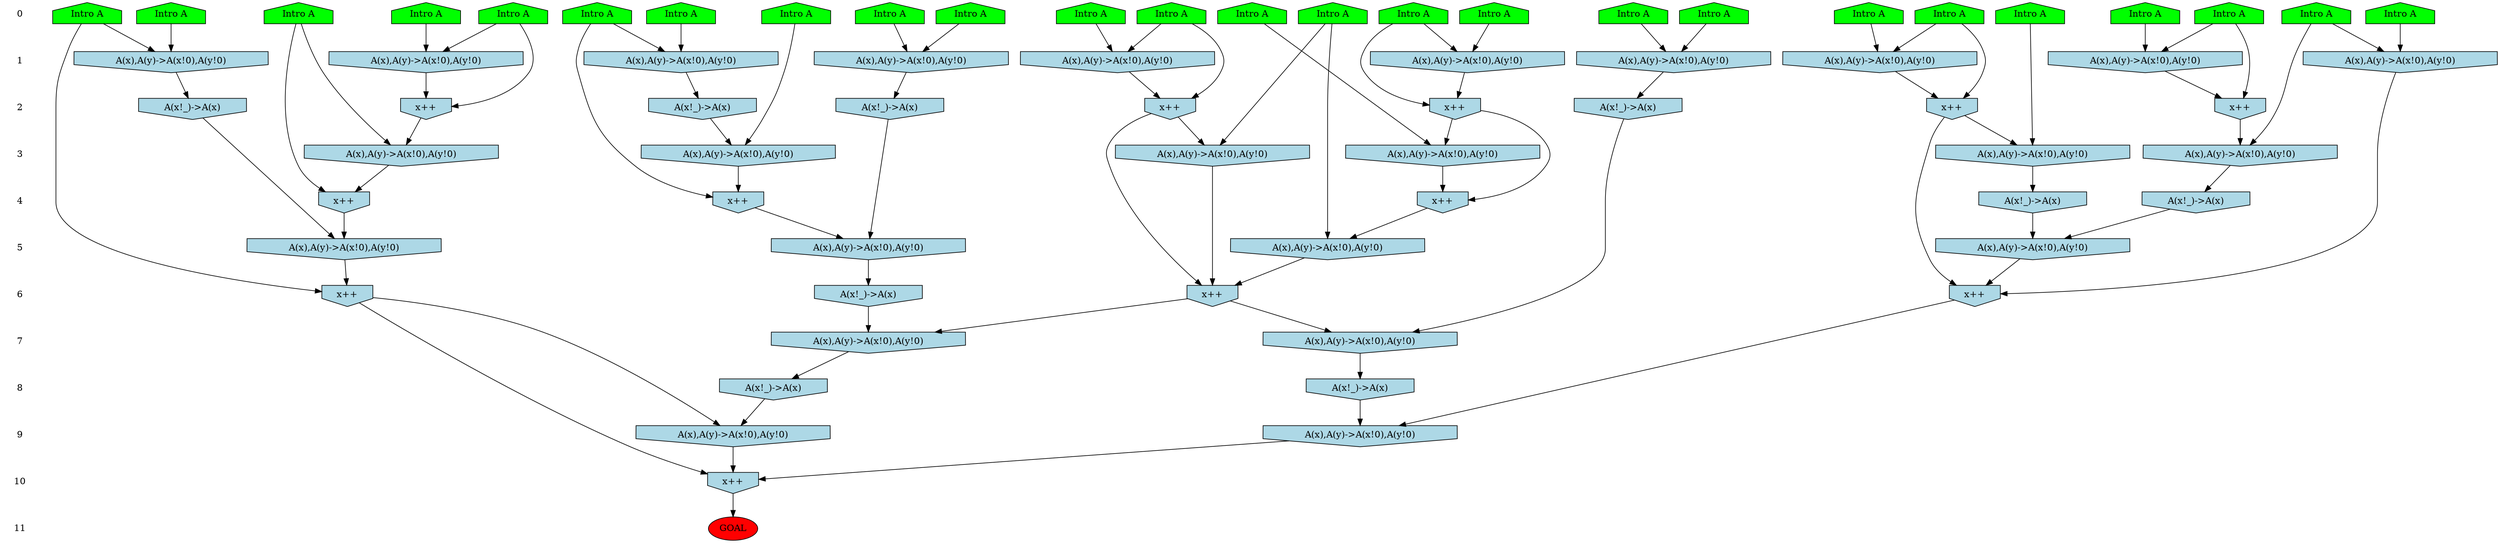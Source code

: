 /* Compression of 1 causal flows obtained in average at 2.596861E+00 t.u */
/* Compressed causal flows were: [796] */
digraph G{
 ranksep=.5 ; 
{ rank = same ; "0" [shape=plaintext] ; node_1 [label ="Intro A", shape=house, style=filled, fillcolor=green] ;
node_2 [label ="Intro A", shape=house, style=filled, fillcolor=green] ;
node_3 [label ="Intro A", shape=house, style=filled, fillcolor=green] ;
node_4 [label ="Intro A", shape=house, style=filled, fillcolor=green] ;
node_5 [label ="Intro A", shape=house, style=filled, fillcolor=green] ;
node_6 [label ="Intro A", shape=house, style=filled, fillcolor=green] ;
node_7 [label ="Intro A", shape=house, style=filled, fillcolor=green] ;
node_8 [label ="Intro A", shape=house, style=filled, fillcolor=green] ;
node_9 [label ="Intro A", shape=house, style=filled, fillcolor=green] ;
node_10 [label ="Intro A", shape=house, style=filled, fillcolor=green] ;
node_11 [label ="Intro A", shape=house, style=filled, fillcolor=green] ;
node_12 [label ="Intro A", shape=house, style=filled, fillcolor=green] ;
node_13 [label ="Intro A", shape=house, style=filled, fillcolor=green] ;
node_14 [label ="Intro A", shape=house, style=filled, fillcolor=green] ;
node_15 [label ="Intro A", shape=house, style=filled, fillcolor=green] ;
node_16 [label ="Intro A", shape=house, style=filled, fillcolor=green] ;
node_17 [label ="Intro A", shape=house, style=filled, fillcolor=green] ;
node_18 [label ="Intro A", shape=house, style=filled, fillcolor=green] ;
node_19 [label ="Intro A", shape=house, style=filled, fillcolor=green] ;
node_20 [label ="Intro A", shape=house, style=filled, fillcolor=green] ;
node_21 [label ="Intro A", shape=house, style=filled, fillcolor=green] ;
node_22 [label ="Intro A", shape=house, style=filled, fillcolor=green] ;
node_23 [label ="Intro A", shape=house, style=filled, fillcolor=green] ;
node_24 [label ="Intro A", shape=house, style=filled, fillcolor=green] ;
node_25 [label ="Intro A", shape=house, style=filled, fillcolor=green] ;
}
{ rank = same ; "1" [shape=plaintext] ; node_26 [label="A(x),A(y)->A(x!0),A(y!0)", shape=invhouse, style=filled, fillcolor = lightblue] ;
node_27 [label="A(x),A(y)->A(x!0),A(y!0)", shape=invhouse, style=filled, fillcolor = lightblue] ;
node_28 [label="A(x),A(y)->A(x!0),A(y!0)", shape=invhouse, style=filled, fillcolor = lightblue] ;
node_32 [label="A(x),A(y)->A(x!0),A(y!0)", shape=invhouse, style=filled, fillcolor = lightblue] ;
node_34 [label="A(x),A(y)->A(x!0),A(y!0)", shape=invhouse, style=filled, fillcolor = lightblue] ;
node_37 [label="A(x),A(y)->A(x!0),A(y!0)", shape=invhouse, style=filled, fillcolor = lightblue] ;
node_41 [label="A(x),A(y)->A(x!0),A(y!0)", shape=invhouse, style=filled, fillcolor = lightblue] ;
node_44 [label="A(x),A(y)->A(x!0),A(y!0)", shape=invhouse, style=filled, fillcolor = lightblue] ;
node_47 [label="A(x),A(y)->A(x!0),A(y!0)", shape=invhouse, style=filled, fillcolor = lightblue] ;
node_49 [label="A(x),A(y)->A(x!0),A(y!0)", shape=invhouse, style=filled, fillcolor = lightblue] ;
}
{ rank = same ; "2" [shape=plaintext] ; node_29 [label="A(x!_)->A(x)", shape=invhouse, style=filled, fillcolor = lightblue] ;
node_30 [label="x++", shape=invhouse, style=filled, fillcolor = lightblue] ;
node_33 [label="x++", shape=invhouse, style=filled, fillcolor = lightblue] ;
node_35 [label="A(x!_)->A(x)", shape=invhouse, style=filled, fillcolor = lightblue] ;
node_39 [label="A(x!_)->A(x)", shape=invhouse, style=filled, fillcolor = lightblue] ;
node_40 [label="x++", shape=invhouse, style=filled, fillcolor = lightblue] ;
node_42 [label="x++", shape=invhouse, style=filled, fillcolor = lightblue] ;
node_51 [label="x++", shape=invhouse, style=filled, fillcolor = lightblue] ;
node_58 [label="A(x!_)->A(x)", shape=invhouse, style=filled, fillcolor = lightblue] ;
}
{ rank = same ; "3" [shape=plaintext] ; node_31 [label="A(x),A(y)->A(x!0),A(y!0)", shape=invhouse, style=filled, fillcolor = lightblue] ;
node_38 [label="A(x),A(y)->A(x!0),A(y!0)", shape=invhouse, style=filled, fillcolor = lightblue] ;
node_43 [label="A(x),A(y)->A(x!0),A(y!0)", shape=invhouse, style=filled, fillcolor = lightblue] ;
node_45 [label="A(x),A(y)->A(x!0),A(y!0)", shape=invhouse, style=filled, fillcolor = lightblue] ;
node_54 [label="A(x),A(y)->A(x!0),A(y!0)", shape=invhouse, style=filled, fillcolor = lightblue] ;
node_55 [label="A(x),A(y)->A(x!0),A(y!0)", shape=invhouse, style=filled, fillcolor = lightblue] ;
}
{ rank = same ; "4" [shape=plaintext] ; node_36 [label="x++", shape=invhouse, style=filled, fillcolor = lightblue] ;
node_46 [label="x++", shape=invhouse, style=filled, fillcolor = lightblue] ;
node_48 [label="A(x!_)->A(x)", shape=invhouse, style=filled, fillcolor = lightblue] ;
node_52 [label="A(x!_)->A(x)", shape=invhouse, style=filled, fillcolor = lightblue] ;
node_57 [label="x++", shape=invhouse, style=filled, fillcolor = lightblue] ;
}
{ rank = same ; "5" [shape=plaintext] ; node_50 [label="A(x),A(y)->A(x!0),A(y!0)", shape=invhouse, style=filled, fillcolor = lightblue] ;
node_53 [label="A(x),A(y)->A(x!0),A(y!0)", shape=invhouse, style=filled, fillcolor = lightblue] ;
node_56 [label="A(x),A(y)->A(x!0),A(y!0)", shape=invhouse, style=filled, fillcolor = lightblue] ;
node_64 [label="A(x),A(y)->A(x!0),A(y!0)", shape=invhouse, style=filled, fillcolor = lightblue] ;
}
{ rank = same ; "6" [shape=plaintext] ; node_59 [label="x++", shape=invhouse, style=filled, fillcolor = lightblue] ;
node_60 [label="x++", shape=invhouse, style=filled, fillcolor = lightblue] ;
node_63 [label="A(x!_)->A(x)", shape=invhouse, style=filled, fillcolor = lightblue] ;
node_68 [label="x++", shape=invhouse, style=filled, fillcolor = lightblue] ;
}
{ rank = same ; "7" [shape=plaintext] ; node_61 [label="A(x),A(y)->A(x!0),A(y!0)", shape=invhouse, style=filled, fillcolor = lightblue] ;
node_65 [label="A(x),A(y)->A(x!0),A(y!0)", shape=invhouse, style=filled, fillcolor = lightblue] ;
}
{ rank = same ; "8" [shape=plaintext] ; node_62 [label="A(x!_)->A(x)", shape=invhouse, style=filled, fillcolor = lightblue] ;
node_67 [label="A(x!_)->A(x)", shape=invhouse, style=filled, fillcolor = lightblue] ;
}
{ rank = same ; "9" [shape=plaintext] ; node_66 [label="A(x),A(y)->A(x!0),A(y!0)", shape=invhouse, style=filled, fillcolor = lightblue] ;
node_69 [label="A(x),A(y)->A(x!0),A(y!0)", shape=invhouse, style=filled, fillcolor = lightblue] ;
}
{ rank = same ; "10" [shape=plaintext] ; node_70 [label="x++", shape=invhouse, style=filled, fillcolor = lightblue] ;
}
{ rank = same ; "11" [shape=plaintext] ; node_71 [label ="GOAL", style=filled, fillcolor=red] ;
}
"0" -> "1" [style="invis"]; 
"1" -> "2" [style="invis"]; 
"2" -> "3" [style="invis"]; 
"3" -> "4" [style="invis"]; 
"4" -> "5" [style="invis"]; 
"5" -> "6" [style="invis"]; 
"6" -> "7" [style="invis"]; 
"7" -> "8" [style="invis"]; 
"8" -> "9" [style="invis"]; 
"9" -> "10" [style="invis"]; 
"10" -> "11" [style="invis"]; 
node_18 -> node_26
node_25 -> node_26
node_8 -> node_27
node_19 -> node_27
node_13 -> node_28
node_20 -> node_28
node_28 -> node_29
node_25 -> node_30
node_26 -> node_30
node_14 -> node_31
node_30 -> node_31
node_17 -> node_32
node_22 -> node_32
node_22 -> node_33
node_32 -> node_33
node_2 -> node_34
node_11 -> node_34
node_34 -> node_35
node_30 -> node_36
node_31 -> node_36
node_16 -> node_37
node_23 -> node_37
node_9 -> node_38
node_35 -> node_38
node_27 -> node_39
node_23 -> node_40
node_37 -> node_40
node_1 -> node_41
node_21 -> node_41
node_1 -> node_42
node_41 -> node_42
node_24 -> node_43
node_33 -> node_43
node_6 -> node_44
node_15 -> node_44
node_7 -> node_45
node_42 -> node_45
node_11 -> node_46
node_38 -> node_46
node_3 -> node_47
node_4 -> node_47
node_43 -> node_48
node_5 -> node_49
node_7 -> node_49
node_39 -> node_50
node_46 -> node_50
node_3 -> node_51
node_47 -> node_51
node_45 -> node_52
node_48 -> node_53
node_52 -> node_53
node_12 -> node_54
node_51 -> node_54
node_10 -> node_55
node_40 -> node_55
node_12 -> node_56
node_36 -> node_56
node_10 -> node_57
node_55 -> node_57
node_44 -> node_58
node_33 -> node_59
node_49 -> node_59
node_53 -> node_59
node_51 -> node_60
node_54 -> node_60
node_56 -> node_60
node_29 -> node_61
node_60 -> node_61
node_61 -> node_62
node_50 -> node_63
node_57 -> node_64
node_58 -> node_64
node_60 -> node_65
node_63 -> node_65
node_59 -> node_66
node_62 -> node_66
node_65 -> node_67
node_6 -> node_68
node_64 -> node_68
node_67 -> node_69
node_68 -> node_69
node_66 -> node_70
node_68 -> node_70
node_69 -> node_70
node_70 -> node_71
}
/*
 Dot generation time: 0.000300
*/